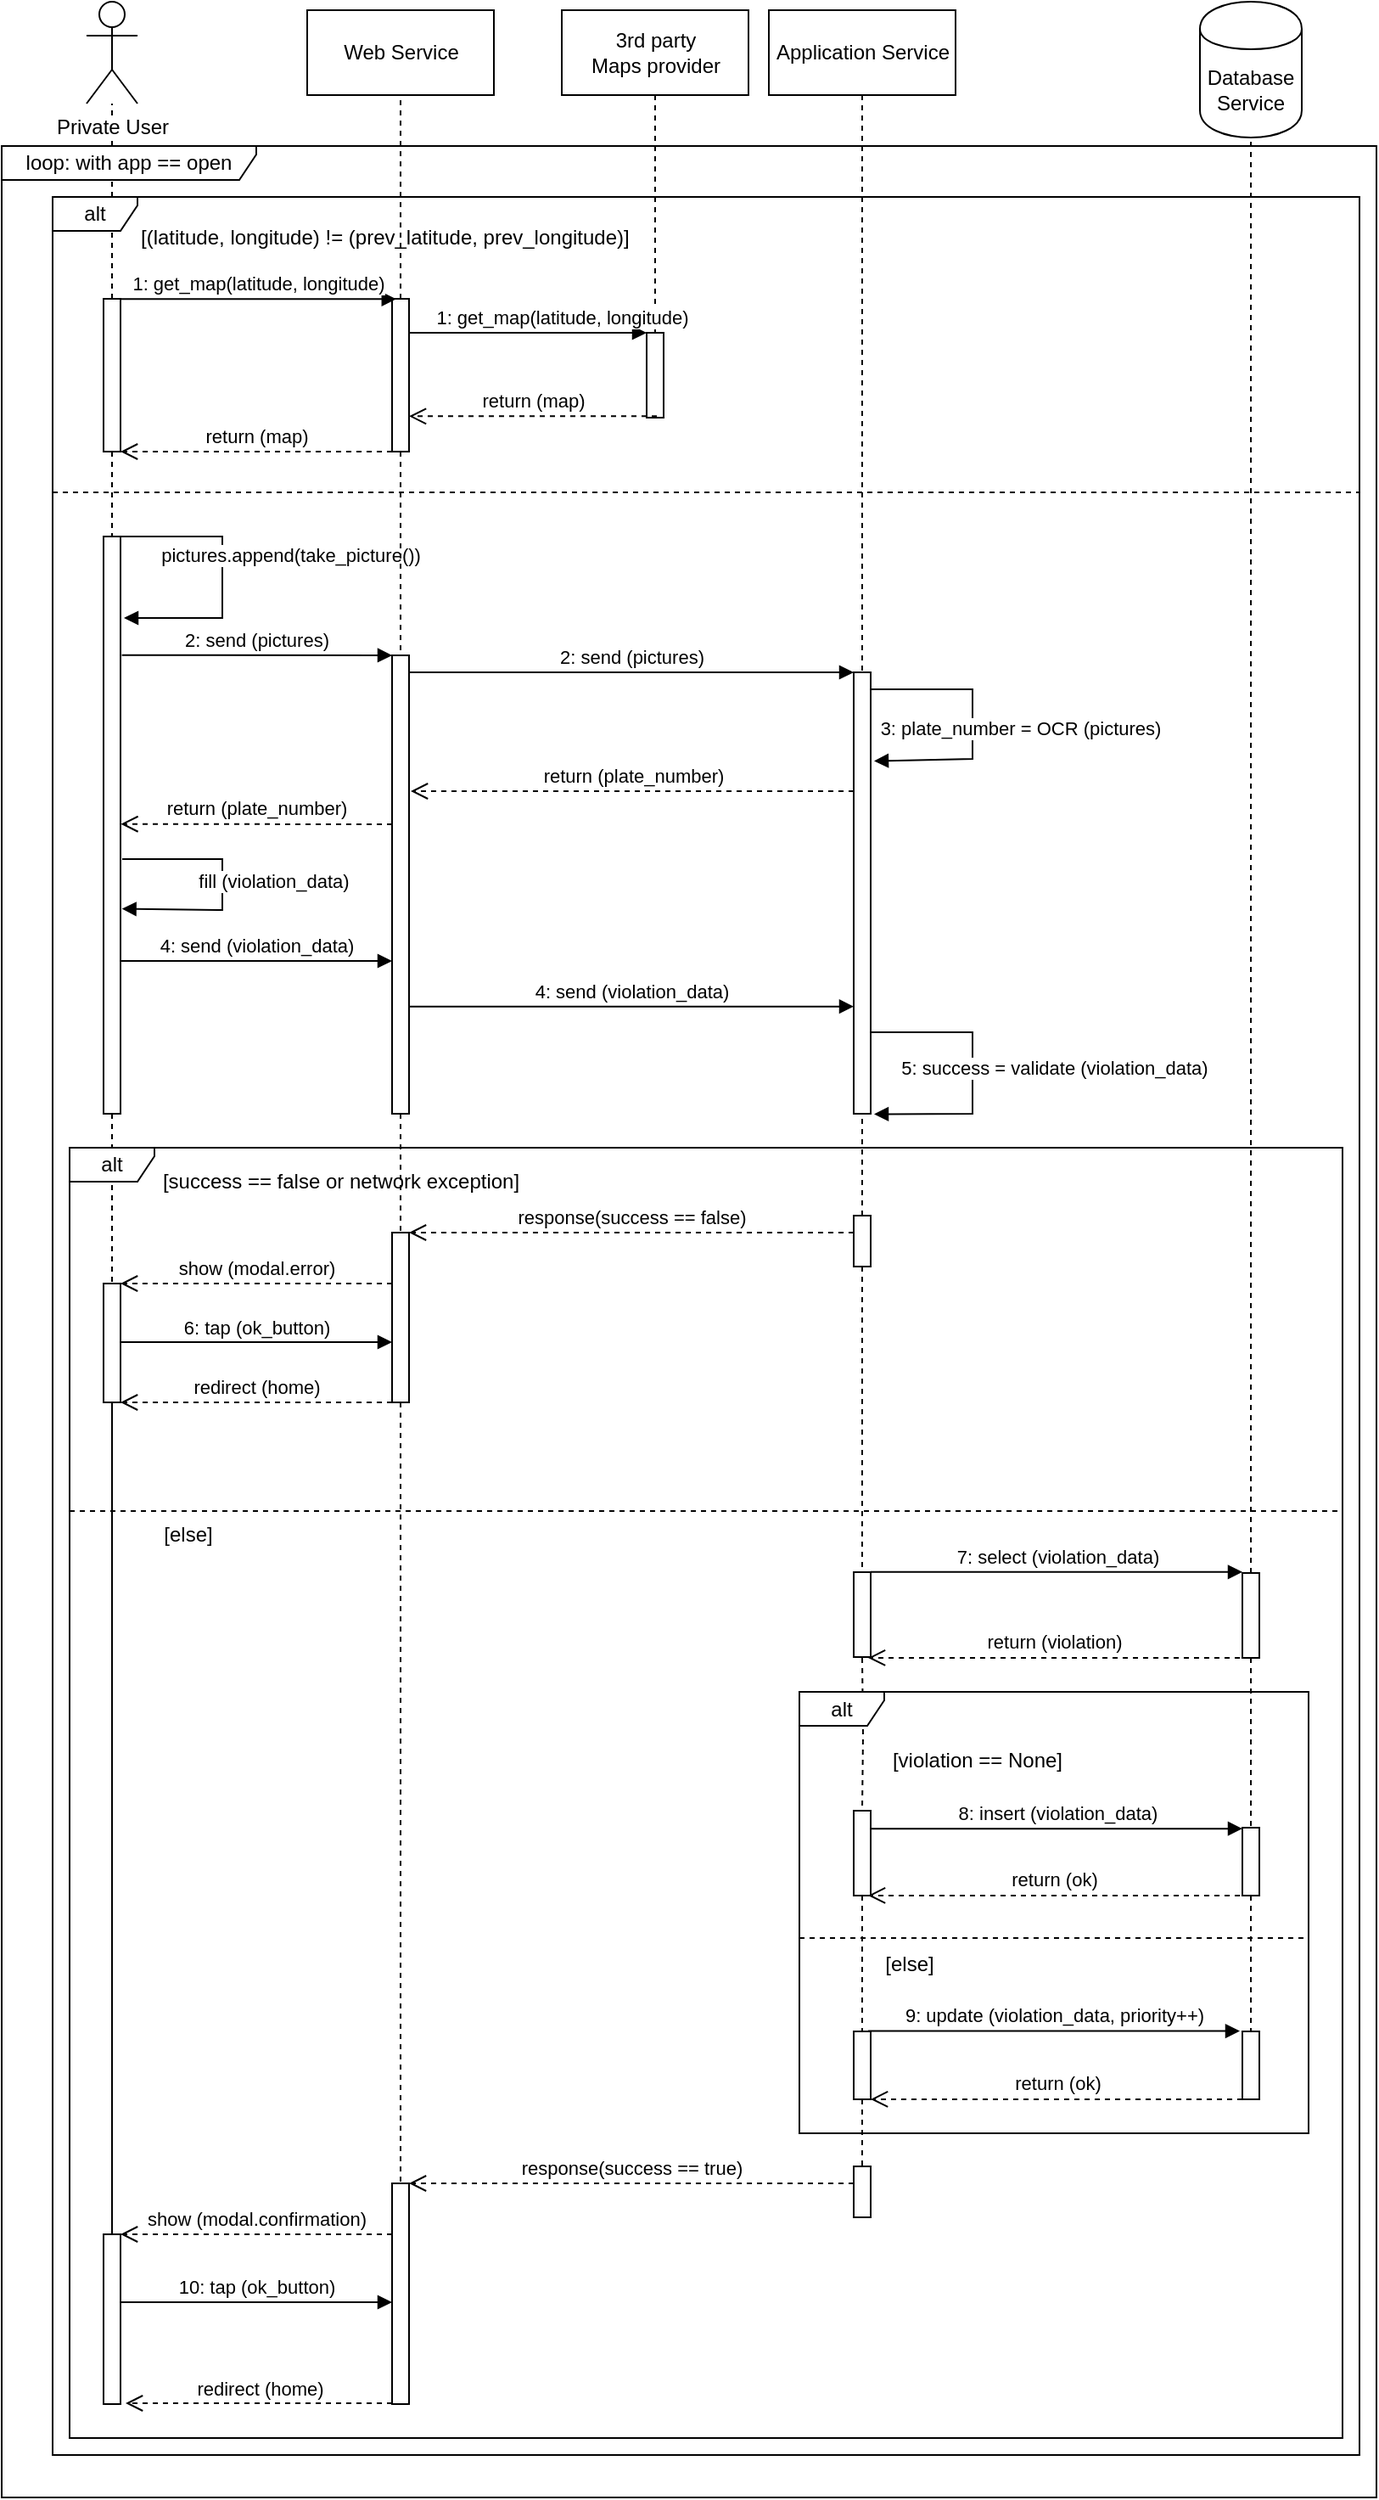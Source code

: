 <mxfile version="12.2.2" type="device" pages="1"><diagram id="Xesxn0rkYAWVuck-UJk9" name="Page-1"><mxGraphModel dx="1024" dy="627" grid="1" gridSize="10" guides="1" tooltips="1" connect="1" arrows="1" fold="1" page="1" pageScale="1" pageWidth="827" pageHeight="1169" math="0" shadow="0"><root><mxCell id="0"/><mxCell id="1" parent="0"/><mxCell id="rjnQx0mTPhsEG-jWqTn9-60" value="" style="edgeStyle=orthogonalEdgeStyle;rounded=0;orthogonalLoop=1;jettySize=auto;html=1;dashed=1;endArrow=none;endFill=0;" parent="1" target="rjnQx0mTPhsEG-jWqTn9-59" edge="1"><mxGeometry relative="1" as="geometry"><mxPoint x="507" y="980.5" as="sourcePoint"/></mxGeometry></mxCell><mxCell id="rjnQx0mTPhsEG-jWqTn9-55" value="alt" style="shape=umlFrame;whiteSpace=wrap;html=1;width=50;height=20;" parent="1" vertex="1"><mxGeometry x="470" y="1000.5" width="300" height="260" as="geometry"/></mxCell><mxCell id="rjnQx0mTPhsEG-jWqTn9-10" value="" style="edgeStyle=orthogonalEdgeStyle;rounded=0;orthogonalLoop=1;jettySize=auto;html=1;dashed=1;endArrow=none;endFill=0;" parent="1" source="rjnQx0mTPhsEG-jWqTn9-6" target="rjnQx0mTPhsEG-jWqTn9-1" edge="1"><mxGeometry relative="1" as="geometry"/></mxCell><mxCell id="rjnQx0mTPhsEG-jWqTn9-87" value="" style="edgeStyle=orthogonalEdgeStyle;rounded=0;orthogonalLoop=1;jettySize=auto;html=1;dashed=1;endArrow=none;endFill=0;" parent="1" source="rjnQx0mTPhsEG-jWqTn9-11" target="rjnQx0mTPhsEG-jWqTn9-86" edge="1"><mxGeometry relative="1" as="geometry"/></mxCell><mxCell id="rjnQx0mTPhsEG-jWqTn9-28" value="alt" style="shape=umlFrame;whiteSpace=wrap;html=1;width=50;height=20;" parent="1" vertex="1"><mxGeometry x="30" y="120" width="770" height="1330" as="geometry"/></mxCell><mxCell id="rjnQx0mTPhsEG-jWqTn9-75" value="alt" style="shape=umlFrame;whiteSpace=wrap;html=1;width=50;height=20;" parent="1" vertex="1"><mxGeometry x="40" y="680" width="750" height="760" as="geometry"/></mxCell><mxCell id="rjnQx0mTPhsEG-jWqTn9-30" value="loop: with app == open" style="shape=umlFrame;whiteSpace=wrap;html=1;width=150;height=20;" parent="1" vertex="1"><mxGeometry y="90" width="810" height="1385" as="geometry"/></mxCell><mxCell id="rjnQx0mTPhsEG-jWqTn9-1" value="Private User" style="shape=umlActor;verticalLabelPosition=bottom;labelBackgroundColor=#ffffff;verticalAlign=top;html=1;outlineConnect=0;" parent="1" vertex="1"><mxGeometry x="50" y="5" width="30" height="60" as="geometry"/></mxCell><mxCell id="rjnQx0mTPhsEG-jWqTn9-12" value="" style="edgeStyle=orthogonalEdgeStyle;rounded=0;orthogonalLoop=1;jettySize=auto;html=1;dashed=1;endArrow=none;endFill=0;" parent="1" source="rjnQx0mTPhsEG-jWqTn9-6" target="rjnQx0mTPhsEG-jWqTn9-11" edge="1"><mxGeometry relative="1" as="geometry"/></mxCell><mxCell id="rjnQx0mTPhsEG-jWqTn9-6" value="" style="html=1;points=[];perimeter=orthogonalPerimeter;" parent="1" vertex="1"><mxGeometry x="60" y="180" width="10" height="90" as="geometry"/></mxCell><mxCell id="rjnQx0mTPhsEG-jWqTn9-11" value="" style="html=1;points=[];perimeter=orthogonalPerimeter;" parent="1" vertex="1"><mxGeometry x="60" y="320" width="10" height="340" as="geometry"/></mxCell><mxCell id="rjnQx0mTPhsEG-jWqTn9-90" value="" style="edgeStyle=orthogonalEdgeStyle;rounded=0;orthogonalLoop=1;jettySize=auto;html=1;dashed=1;endArrow=none;endFill=0;" parent="1" source="rjnQx0mTPhsEG-jWqTn9-86" target="rjnQx0mTPhsEG-jWqTn9-89" edge="1"><mxGeometry relative="1" as="geometry"/></mxCell><mxCell id="rjnQx0mTPhsEG-jWqTn9-86" value="" style="html=1;points=[];perimeter=orthogonalPerimeter;" parent="1" vertex="1"><mxGeometry x="60" y="1320" width="10" height="100" as="geometry"/></mxCell><mxCell id="rjnQx0mTPhsEG-jWqTn9-13" value="" style="html=1;points=[];perimeter=orthogonalPerimeter;" parent="1" vertex="1"><mxGeometry x="380" y="200" width="10" height="50" as="geometry"/></mxCell><mxCell id="rjnQx0mTPhsEG-jWqTn9-18" value="" style="edgeStyle=orthogonalEdgeStyle;rounded=0;orthogonalLoop=1;jettySize=auto;html=1;dashed=1;endArrow=none;endFill=0;" parent="1" source="rjnQx0mTPhsEG-jWqTn9-15" target="rjnQx0mTPhsEG-jWqTn9-13" edge="1"><mxGeometry relative="1" as="geometry"/></mxCell><mxCell id="rjnQx0mTPhsEG-jWqTn9-15" value="3rd party&lt;br&gt;Maps provider" style="html=1;" parent="1" vertex="1"><mxGeometry x="330" y="10" width="110" height="50" as="geometry"/></mxCell><mxCell id="rjnQx0mTPhsEG-jWqTn9-20" value="" style="edgeStyle=orthogonalEdgeStyle;rounded=0;orthogonalLoop=1;jettySize=auto;html=1;dashed=1;endArrow=none;endFill=0;" parent="1" source="rjnQx0mTPhsEG-jWqTn9-17" target="rjnQx0mTPhsEG-jWqTn9-19" edge="1"><mxGeometry relative="1" as="geometry"/></mxCell><mxCell id="rjnQx0mTPhsEG-jWqTn9-17" value="Application Service" style="html=1;" parent="1" vertex="1"><mxGeometry x="452" y="10" width="110" height="50" as="geometry"/></mxCell><mxCell id="rjnQx0mTPhsEG-jWqTn9-19" value="" style="html=1;points=[];perimeter=orthogonalPerimeter;" parent="1" vertex="1"><mxGeometry x="502" y="400" width="10" height="260" as="geometry"/></mxCell><mxCell id="rjnQx0mTPhsEG-jWqTn9-62" value="" style="edgeStyle=orthogonalEdgeStyle;rounded=0;orthogonalLoop=1;jettySize=auto;html=1;dashed=1;endArrow=none;endFill=0;" parent="1" source="rjnQx0mTPhsEG-jWqTn9-59" target="rjnQx0mTPhsEG-jWqTn9-61" edge="1"><mxGeometry relative="1" as="geometry"/></mxCell><mxCell id="rjnQx0mTPhsEG-jWqTn9-59" value="" style="html=1;points=[];perimeter=orthogonalPerimeter;" parent="1" vertex="1"><mxGeometry x="502" y="1070.5" width="10" height="50" as="geometry"/></mxCell><mxCell id="rjnQx0mTPhsEG-jWqTn9-72" value="" style="edgeStyle=orthogonalEdgeStyle;rounded=0;orthogonalLoop=1;jettySize=auto;html=1;dashed=1;endArrow=none;endFill=0;" parent="1" source="rjnQx0mTPhsEG-jWqTn9-61" target="rjnQx0mTPhsEG-jWqTn9-71" edge="1"><mxGeometry relative="1" as="geometry"/></mxCell><mxCell id="rjnQx0mTPhsEG-jWqTn9-61" value="" style="html=1;points=[];perimeter=orthogonalPerimeter;" parent="1" vertex="1"><mxGeometry x="502" y="1200.5" width="10" height="40" as="geometry"/></mxCell><mxCell id="rjnQx0mTPhsEG-jWqTn9-71" value="" style="html=1;points=[];perimeter=orthogonalPerimeter;" parent="1" vertex="1"><mxGeometry x="502" y="1280" width="10" height="30" as="geometry"/></mxCell><mxCell id="rjnQx0mTPhsEG-jWqTn9-23" value="1: get_map(latitude, longitude)" style="html=1;verticalAlign=bottom;endArrow=block;" parent="1" source="2nIpcYPTNQDCciDtL_I8-3" target="rjnQx0mTPhsEG-jWqTn9-13" edge="1"><mxGeometry x="0.571" y="-20" width="80" relative="1" as="geometry"><mxPoint x="225" y="191" as="sourcePoint"/><mxPoint x="360" y="190" as="targetPoint"/><mxPoint x="-20" y="-20" as="offset"/><Array as="points"><mxPoint x="350" y="200"/></Array></mxGeometry></mxCell><mxCell id="rjnQx0mTPhsEG-jWqTn9-27" value="return (map)" style="html=1;verticalAlign=bottom;endArrow=open;dashed=1;endSize=8;exitX=0.6;exitY=0.983;exitDx=0;exitDy=0;exitPerimeter=0;" parent="1" source="rjnQx0mTPhsEG-jWqTn9-13" target="2nIpcYPTNQDCciDtL_I8-3" edge="1"><mxGeometry relative="1" as="geometry"><mxPoint x="360" y="249" as="sourcePoint"/><mxPoint x="250" y="250" as="targetPoint"/></mxGeometry></mxCell><mxCell id="rjnQx0mTPhsEG-jWqTn9-31" value="" style="line;strokeWidth=1;fillColor=none;align=left;verticalAlign=middle;spacingTop=-1;spacingLeft=3;spacingRight=3;rotatable=0;labelPosition=right;points=[];portConstraint=eastwest;dashed=1;" parent="1" vertex="1"><mxGeometry x="30" y="290" width="770" height="8" as="geometry"/></mxCell><mxCell id="rjnQx0mTPhsEG-jWqTn9-34" value="[(latitude, longitude) != (prev_latitude, prev_longitude)]" style="text;html=1;" parent="1" vertex="1"><mxGeometry x="80" y="130" width="300" height="30" as="geometry"/></mxCell><mxCell id="rjnQx0mTPhsEG-jWqTn9-36" value="pictures.append(take_picture())" style="html=1;verticalAlign=bottom;endArrow=block;rounded=0;" parent="1" edge="1"><mxGeometry x="-0.036" y="40" width="80" relative="1" as="geometry"><mxPoint x="70" y="320" as="sourcePoint"/><mxPoint x="72" y="368" as="targetPoint"/><Array as="points"><mxPoint x="130" y="320"/><mxPoint x="130" y="340"/><mxPoint x="130" y="368"/></Array><mxPoint as="offset"/></mxGeometry></mxCell><mxCell id="rjnQx0mTPhsEG-jWqTn9-37" value="2: send (pictures)" style="html=1;verticalAlign=bottom;endArrow=block;" parent="1" source="2nIpcYPTNQDCciDtL_I8-12" target="rjnQx0mTPhsEG-jWqTn9-19" edge="1"><mxGeometry width="80" relative="1" as="geometry"><mxPoint x="70" y="399.5" as="sourcePoint"/><mxPoint x="270" y="399.5" as="targetPoint"/><mxPoint as="offset"/><Array as="points"><mxPoint x="290" y="400"/></Array></mxGeometry></mxCell><mxCell id="rjnQx0mTPhsEG-jWqTn9-38" value="3: plate_number = OCR (pictures)" style="html=1;verticalAlign=bottom;endArrow=block;entryX=1.2;entryY=0.201;entryDx=0;entryDy=0;entryPerimeter=0;rounded=0;" parent="1" target="rjnQx0mTPhsEG-jWqTn9-19" edge="1"><mxGeometry x="0.155" y="28" width="80" relative="1" as="geometry"><mxPoint x="512" y="410" as="sourcePoint"/><mxPoint x="514" y="458.24" as="targetPoint"/><Array as="points"><mxPoint x="572" y="410"/><mxPoint x="572" y="430"/><mxPoint x="572" y="451"/></Array><mxPoint as="offset"/></mxGeometry></mxCell><mxCell id="rjnQx0mTPhsEG-jWqTn9-40" value="4: send (violation_data)" style="html=1;verticalAlign=bottom;endArrow=block;" parent="1" target="2nIpcYPTNQDCciDtL_I8-12" edge="1"><mxGeometry width="80" relative="1" as="geometry"><mxPoint x="70" y="570" as="sourcePoint"/><mxPoint x="501.5" y="560" as="targetPoint"/><mxPoint as="offset"/></mxGeometry></mxCell><mxCell id="rjnQx0mTPhsEG-jWqTn9-41" value="5: success = validate (violation_data)" style="html=1;verticalAlign=bottom;endArrow=block;entryX=1.2;entryY=0.728;entryDx=0;entryDy=0;entryPerimeter=0;rounded=0;" parent="1" edge="1"><mxGeometry x="0.084" y="48" width="80" relative="1" as="geometry"><mxPoint x="512" y="612" as="sourcePoint"/><mxPoint x="514" y="660.24" as="targetPoint"/><Array as="points"><mxPoint x="572" y="612"/><mxPoint x="572" y="632"/><mxPoint x="572" y="660"/></Array><mxPoint as="offset"/></mxGeometry></mxCell><mxCell id="rjnQx0mTPhsEG-jWqTn9-49" value="" style="edgeStyle=orthogonalEdgeStyle;rounded=0;orthogonalLoop=1;jettySize=auto;html=1;endArrow=none;endFill=0;dashed=1;entryX=0.5;entryY=1;entryDx=0;entryDy=0;" parent="1" source="rjnQx0mTPhsEG-jWqTn9-44" target="VxePRGAUiedj6k2U9C9b-1" edge="1"><mxGeometry relative="1" as="geometry"><mxPoint x="735" y="70" as="targetPoint"/></mxGeometry></mxCell><mxCell id="rjnQx0mTPhsEG-jWqTn9-65" value="" style="edgeStyle=orthogonalEdgeStyle;rounded=0;orthogonalLoop=1;jettySize=auto;html=1;dashed=1;endArrow=none;endFill=0;" parent="1" source="rjnQx0mTPhsEG-jWqTn9-44" target="rjnQx0mTPhsEG-jWqTn9-63" edge="1"><mxGeometry relative="1" as="geometry"/></mxCell><mxCell id="rjnQx0mTPhsEG-jWqTn9-44" value="" style="html=1;points=[];perimeter=orthogonalPerimeter;" parent="1" vertex="1"><mxGeometry x="731" y="930.5" width="10" height="50" as="geometry"/></mxCell><mxCell id="rjnQx0mTPhsEG-jWqTn9-68" value="" style="edgeStyle=orthogonalEdgeStyle;rounded=0;orthogonalLoop=1;jettySize=auto;html=1;dashed=1;endArrow=none;endFill=0;" parent="1" source="rjnQx0mTPhsEG-jWqTn9-63" target="rjnQx0mTPhsEG-jWqTn9-67" edge="1"><mxGeometry relative="1" as="geometry"/></mxCell><mxCell id="rjnQx0mTPhsEG-jWqTn9-63" value="" style="html=1;points=[];perimeter=orthogonalPerimeter;" parent="1" vertex="1"><mxGeometry x="731" y="1080.5" width="10" height="40" as="geometry"/></mxCell><mxCell id="rjnQx0mTPhsEG-jWqTn9-67" value="" style="html=1;points=[];perimeter=orthogonalPerimeter;" parent="1" vertex="1"><mxGeometry x="731" y="1200.5" width="10" height="40" as="geometry"/></mxCell><mxCell id="rjnQx0mTPhsEG-jWqTn9-50" value="8: insert (violation_data)" style="html=1;verticalAlign=bottom;endArrow=block;exitX=1;exitY=0.212;exitDx=0;exitDy=0;exitPerimeter=0;" parent="1" source="rjnQx0mTPhsEG-jWqTn9-59" target="rjnQx0mTPhsEG-jWqTn9-63" edge="1"><mxGeometry width="80" relative="1" as="geometry"><mxPoint x="512" y="1045.5" as="sourcePoint"/><mxPoint x="731" y="1103.7" as="targetPoint"/><mxPoint as="offset"/></mxGeometry></mxCell><mxCell id="rjnQx0mTPhsEG-jWqTn9-52" value="7: select (violation_data)" style="html=1;verticalAlign=bottom;endArrow=block;" parent="1" edge="1"><mxGeometry width="80" relative="1" as="geometry"><mxPoint x="512" y="929.91" as="sourcePoint"/><mxPoint x="731" y="929.91" as="targetPoint"/><mxPoint as="offset"/></mxGeometry></mxCell><mxCell id="rjnQx0mTPhsEG-jWqTn9-53" value="return (ok)" style="html=1;verticalAlign=bottom;endArrow=open;dashed=1;endSize=8;entryX=0.14;entryY=0.294;entryDx=0;entryDy=0;entryPerimeter=0;" parent="1" edge="1"><mxGeometry relative="1" as="geometry"><mxPoint x="729.5" y="1120.48" as="sourcePoint"/><mxPoint x="510.5" y="1120.48" as="targetPoint"/></mxGeometry></mxCell><mxCell id="rjnQx0mTPhsEG-jWqTn9-56" value="[violation == None]" style="text;html=1;strokeColor=none;fillColor=none;align=center;verticalAlign=middle;whiteSpace=wrap;rounded=0;" parent="1" vertex="1"><mxGeometry x="520" y="1030.5" width="110" height="20" as="geometry"/></mxCell><mxCell id="rjnQx0mTPhsEG-jWqTn9-57" value="[else]" style="text;html=1;strokeColor=none;fillColor=none;align=center;verticalAlign=middle;whiteSpace=wrap;rounded=0;" parent="1" vertex="1"><mxGeometry x="520" y="1150.5" width="30" height="20" as="geometry"/></mxCell><mxCell id="rjnQx0mTPhsEG-jWqTn9-58" value="" style="line;strokeWidth=1;fillColor=none;align=left;verticalAlign=middle;spacingTop=-1;spacingLeft=3;spacingRight=3;rotatable=0;labelPosition=right;points=[];portConstraint=eastwest;dashed=1;" parent="1" vertex="1"><mxGeometry x="470" y="1141.5" width="300" height="8" as="geometry"/></mxCell><mxCell id="rjnQx0mTPhsEG-jWqTn9-66" value="return (violation)" style="html=1;verticalAlign=bottom;endArrow=open;dashed=1;endSize=8;entryX=0.14;entryY=0.294;entryDx=0;entryDy=0;entryPerimeter=0;" parent="1" edge="1"><mxGeometry relative="1" as="geometry"><mxPoint x="729.5" y="980.48" as="sourcePoint"/><mxPoint x="510.5" y="980.48" as="targetPoint"/></mxGeometry></mxCell><mxCell id="rjnQx0mTPhsEG-jWqTn9-69" value="9: update (violation_data, priority++)" style="html=1;verticalAlign=bottom;endArrow=block;exitX=1;exitY=0.116;exitDx=0;exitDy=0;exitPerimeter=0;" parent="1" edge="1"><mxGeometry width="80" relative="1" as="geometry"><mxPoint x="510.5" y="1200.3" as="sourcePoint"/><mxPoint x="729.5" y="1200.3" as="targetPoint"/><mxPoint as="offset"/></mxGeometry></mxCell><mxCell id="rjnQx0mTPhsEG-jWqTn9-70" value="return (ok)" style="html=1;verticalAlign=bottom;endArrow=open;dashed=1;endSize=8;entryX=0.14;entryY=0.294;entryDx=0;entryDy=0;entryPerimeter=0;" parent="1" edge="1"><mxGeometry relative="1" as="geometry"><mxPoint x="731" y="1240.48" as="sourcePoint"/><mxPoint x="512" y="1240.48" as="targetPoint"/></mxGeometry></mxCell><mxCell id="rjnQx0mTPhsEG-jWqTn9-73" value="show (modal.confirmation)" style="html=1;verticalAlign=bottom;endArrow=open;dashed=1;endSize=8;" parent="1" source="2nIpcYPTNQDCciDtL_I8-20" target="rjnQx0mTPhsEG-jWqTn9-86" edge="1"><mxGeometry relative="1" as="geometry"><mxPoint x="502" y="1300" as="sourcePoint"/><mxPoint x="73" y="1300.5" as="targetPoint"/><Array as="points"><mxPoint x="120" y="1320"/></Array></mxGeometry></mxCell><mxCell id="rjnQx0mTPhsEG-jWqTn9-76" value="" style="line;strokeWidth=1;fillColor=none;align=left;verticalAlign=middle;spacingTop=-1;spacingLeft=3;spacingRight=3;rotatable=0;labelPosition=right;points=[];portConstraint=eastwest;dashed=1;" parent="1" vertex="1"><mxGeometry x="40" y="890" width="750" height="8" as="geometry"/></mxCell><mxCell id="rjnQx0mTPhsEG-jWqTn9-79" value="" style="edgeStyle=orthogonalEdgeStyle;rounded=0;orthogonalLoop=1;jettySize=auto;html=1;dashed=1;endArrow=none;endFill=0;" parent="1" source="rjnQx0mTPhsEG-jWqTn9-78" target="rjnQx0mTPhsEG-jWqTn9-19" edge="1"><mxGeometry relative="1" as="geometry"/></mxCell><mxCell id="rjnQx0mTPhsEG-jWqTn9-81" value="" style="edgeStyle=orthogonalEdgeStyle;rounded=0;orthogonalLoop=1;jettySize=auto;html=1;dashed=1;endArrow=none;endFill=0;" parent="1" source="rjnQx0mTPhsEG-jWqTn9-78" target="rjnQx0mTPhsEG-jWqTn9-80" edge="1"><mxGeometry relative="1" as="geometry"/></mxCell><mxCell id="rjnQx0mTPhsEG-jWqTn9-78" value="" style="html=1;points=[];perimeter=orthogonalPerimeter;" parent="1" vertex="1"><mxGeometry x="502" y="720" width="10" height="30" as="geometry"/></mxCell><mxCell id="rjnQx0mTPhsEG-jWqTn9-80" value="" style="html=1;points=[];perimeter=orthogonalPerimeter;" parent="1" vertex="1"><mxGeometry x="502" y="930" width="10" height="50" as="geometry"/></mxCell><mxCell id="rjnQx0mTPhsEG-jWqTn9-82" value="fill (violation_data)" style="html=1;verticalAlign=bottom;endArrow=block;rounded=0;entryX=1.08;entryY=0.645;entryDx=0;entryDy=0;entryPerimeter=0;" parent="1" target="rjnQx0mTPhsEG-jWqTn9-11" edge="1"><mxGeometry x="0.084" y="30" width="80" relative="1" as="geometry"><mxPoint x="71" y="510" as="sourcePoint"/><mxPoint x="72" y="549" as="targetPoint"/><Array as="points"><mxPoint x="130" y="510"/><mxPoint x="130" y="521"/><mxPoint x="130" y="540"/></Array><mxPoint as="offset"/></mxGeometry></mxCell><mxCell id="rjnQx0mTPhsEG-jWqTn9-84" value="[success == false or network exception]" style="text;html=1;strokeColor=none;fillColor=none;align=center;verticalAlign=middle;whiteSpace=wrap;rounded=0;" parent="1" vertex="1"><mxGeometry x="90" y="690" width="220" height="20" as="geometry"/></mxCell><mxCell id="rjnQx0mTPhsEG-jWqTn9-85" value="[else]" style="text;html=1;strokeColor=none;fillColor=none;align=center;verticalAlign=middle;whiteSpace=wrap;rounded=0;" parent="1" vertex="1"><mxGeometry x="80" y="898" width="60" height="20" as="geometry"/></mxCell><mxCell id="rjnQx0mTPhsEG-jWqTn9-89" value="" style="html=1;points=[];perimeter=orthogonalPerimeter;" parent="1" vertex="1"><mxGeometry x="60" y="760" width="10" height="70" as="geometry"/></mxCell><mxCell id="rjnQx0mTPhsEG-jWqTn9-93" value="show (modal.error)" style="html=1;verticalAlign=bottom;endArrow=open;dashed=1;endSize=8;" parent="1" source="2nIpcYPTNQDCciDtL_I8-18" target="rjnQx0mTPhsEG-jWqTn9-89" edge="1"><mxGeometry relative="1" as="geometry"><mxPoint x="220" y="740" as="sourcePoint"/><mxPoint x="67" y="740" as="targetPoint"/><Array as="points"><mxPoint x="90" y="760"/></Array></mxGeometry></mxCell><mxCell id="rjnQx0mTPhsEG-jWqTn9-94" value="6: tap (ok_button)" style="html=1;verticalAlign=bottom;endArrow=block;" parent="1" edge="1"><mxGeometry width="80" relative="1" as="geometry"><mxPoint x="70" y="794.5" as="sourcePoint"/><mxPoint x="230" y="794.5" as="targetPoint"/><mxPoint as="offset"/></mxGeometry></mxCell><mxCell id="rjnQx0mTPhsEG-jWqTn9-95" value="redirect (home)" style="html=1;verticalAlign=bottom;endArrow=open;dashed=1;endSize=8;" parent="1" source="2nIpcYPTNQDCciDtL_I8-18" edge="1"><mxGeometry relative="1" as="geometry"><mxPoint x="217" y="830" as="sourcePoint"/><mxPoint x="70" y="830" as="targetPoint"/></mxGeometry></mxCell><mxCell id="rjnQx0mTPhsEG-jWqTn9-96" value="10: tap (ok_button)" style="html=1;verticalAlign=bottom;endArrow=block;" parent="1" target="2nIpcYPTNQDCciDtL_I8-20" edge="1"><mxGeometry width="80" relative="1" as="geometry"><mxPoint x="70" y="1360" as="sourcePoint"/><mxPoint x="502" y="1360" as="targetPoint"/><mxPoint as="offset"/></mxGeometry></mxCell><mxCell id="rjnQx0mTPhsEG-jWqTn9-97" value="redirect (home)" style="html=1;verticalAlign=bottom;endArrow=open;dashed=1;endSize=8;" parent="1" source="2nIpcYPTNQDCciDtL_I8-20" edge="1"><mxGeometry relative="1" as="geometry"><mxPoint x="502" y="1419.5" as="sourcePoint"/><mxPoint x="73" y="1419.5" as="targetPoint"/></mxGeometry></mxCell><mxCell id="2nIpcYPTNQDCciDtL_I8-1" value="Web Service" style="html=1;" parent="1" vertex="1"><mxGeometry x="180" y="10" width="110" height="50" as="geometry"/></mxCell><mxCell id="2nIpcYPTNQDCciDtL_I8-5" value="" style="edgeStyle=orthogonalEdgeStyle;rounded=0;orthogonalLoop=1;jettySize=auto;html=1;labelBackgroundColor=none;startArrow=none;startFill=0;endArrow=none;endFill=0;entryX=0.5;entryY=1;entryDx=0;entryDy=0;dashed=1;" parent="1" source="2nIpcYPTNQDCciDtL_I8-3" target="2nIpcYPTNQDCciDtL_I8-1" edge="1"><mxGeometry relative="1" as="geometry"><mxPoint x="220" y="103.5" as="targetPoint"/></mxGeometry></mxCell><mxCell id="2nIpcYPTNQDCciDtL_I8-13" value="" style="edgeStyle=orthogonalEdgeStyle;rounded=0;orthogonalLoop=1;jettySize=auto;html=1;dashed=1;labelBackgroundColor=none;startArrow=none;startFill=0;endArrow=none;endFill=0;" parent="1" source="2nIpcYPTNQDCciDtL_I8-3" target="2nIpcYPTNQDCciDtL_I8-12" edge="1"><mxGeometry relative="1" as="geometry"/></mxCell><mxCell id="2nIpcYPTNQDCciDtL_I8-3" value="" style="html=1;points=[];perimeter=orthogonalPerimeter;" parent="1" vertex="1"><mxGeometry x="230" y="180" width="10" height="90" as="geometry"/></mxCell><mxCell id="2nIpcYPTNQDCciDtL_I8-19" value="" style="edgeStyle=orthogonalEdgeStyle;rounded=0;orthogonalLoop=1;jettySize=auto;html=1;dashed=1;labelBackgroundColor=none;startArrow=none;startFill=0;endArrow=none;endFill=0;" parent="1" source="2nIpcYPTNQDCciDtL_I8-12" target="2nIpcYPTNQDCciDtL_I8-18" edge="1"><mxGeometry relative="1" as="geometry"/></mxCell><mxCell id="2nIpcYPTNQDCciDtL_I8-12" value="" style="html=1;points=[];perimeter=orthogonalPerimeter;" parent="1" vertex="1"><mxGeometry x="230" y="390" width="10" height="270" as="geometry"/></mxCell><mxCell id="2nIpcYPTNQDCciDtL_I8-21" value="" style="edgeStyle=orthogonalEdgeStyle;rounded=0;orthogonalLoop=1;jettySize=auto;html=1;dashed=1;labelBackgroundColor=none;startArrow=none;startFill=0;endArrow=none;endFill=0;" parent="1" source="2nIpcYPTNQDCciDtL_I8-18" target="2nIpcYPTNQDCciDtL_I8-20" edge="1"><mxGeometry relative="1" as="geometry"/></mxCell><mxCell id="2nIpcYPTNQDCciDtL_I8-18" value="" style="html=1;points=[];perimeter=orthogonalPerimeter;" parent="1" vertex="1"><mxGeometry x="230" y="730" width="10" height="100" as="geometry"/></mxCell><mxCell id="2nIpcYPTNQDCciDtL_I8-20" value="" style="html=1;points=[];perimeter=orthogonalPerimeter;" parent="1" vertex="1"><mxGeometry x="230" y="1290" width="10" height="130" as="geometry"/></mxCell><mxCell id="2nIpcYPTNQDCciDtL_I8-6" value="1: get_map(latitude, longitude)" style="html=1;verticalAlign=bottom;endArrow=block;entryX=0.24;entryY=0.002;entryDx=0;entryDy=0;entryPerimeter=0;" parent="1" source="rjnQx0mTPhsEG-jWqTn9-6" target="2nIpcYPTNQDCciDtL_I8-3" edge="1"><mxGeometry x="-0.005" width="80" relative="1" as="geometry"><mxPoint x="70" y="190" as="sourcePoint"/><mxPoint x="205" y="180" as="targetPoint"/><mxPoint as="offset"/><Array as="points"/></mxGeometry></mxCell><mxCell id="2nIpcYPTNQDCciDtL_I8-7" value="return (map)" style="html=1;verticalAlign=bottom;endArrow=open;dashed=1;endSize=8;" parent="1" source="2nIpcYPTNQDCciDtL_I8-3" target="rjnQx0mTPhsEG-jWqTn9-6" edge="1"><mxGeometry relative="1" as="geometry"><mxPoint x="220" y="269" as="sourcePoint"/><mxPoint x="90" y="269" as="targetPoint"/><Array as="points"><mxPoint x="200" y="270"/></Array></mxGeometry></mxCell><mxCell id="2nIpcYPTNQDCciDtL_I8-14" value="2: send (pictures)" style="html=1;verticalAlign=bottom;endArrow=block;exitX=1.28;exitY=0.78;exitDx=0;exitDy=0;exitPerimeter=0;" parent="1" edge="1"><mxGeometry width="80" relative="1" as="geometry"><mxPoint x="70.8" y="389.9" as="sourcePoint"/><mxPoint x="230" y="390" as="targetPoint"/><mxPoint as="offset"/></mxGeometry></mxCell><mxCell id="2nIpcYPTNQDCciDtL_I8-15" value="return (plate_number)" style="html=1;verticalAlign=bottom;endArrow=open;dashed=1;endSize=8;" parent="1" edge="1"><mxGeometry relative="1" as="geometry"><mxPoint x="502" y="470" as="sourcePoint"/><mxPoint x="241" y="470" as="targetPoint"/></mxGeometry></mxCell><mxCell id="2nIpcYPTNQDCciDtL_I8-16" value="return (plate_number)" style="html=1;verticalAlign=bottom;endArrow=open;dashed=1;endSize=8;entryX=1.12;entryY=0.922;entryDx=0;entryDy=0;entryPerimeter=0;" parent="1" edge="1"><mxGeometry relative="1" as="geometry"><mxPoint x="230" y="489.5" as="sourcePoint"/><mxPoint x="70.2" y="489.36" as="targetPoint"/></mxGeometry></mxCell><mxCell id="2nIpcYPTNQDCciDtL_I8-17" value="4: send (violation_data)" style="html=1;verticalAlign=bottom;endArrow=block;exitX=1.04;exitY=0.766;exitDx=0;exitDy=0;exitPerimeter=0;" parent="1" source="2nIpcYPTNQDCciDtL_I8-12" target="rjnQx0mTPhsEG-jWqTn9-19" edge="1"><mxGeometry width="80" relative="1" as="geometry"><mxPoint x="240" y="580" as="sourcePoint"/><mxPoint x="400" y="580" as="targetPoint"/><mxPoint as="offset"/></mxGeometry></mxCell><mxCell id="2nIpcYPTNQDCciDtL_I8-22" value="response(success == true)" style="html=1;verticalAlign=bottom;endArrow=open;dashed=1;endSize=8;" parent="1" target="2nIpcYPTNQDCciDtL_I8-20" edge="1"><mxGeometry relative="1" as="geometry"><mxPoint x="502" y="1290" as="sourcePoint"/><mxPoint x="342" y="1290" as="targetPoint"/><Array as="points"><mxPoint x="392" y="1290"/></Array></mxGeometry></mxCell><mxCell id="2nIpcYPTNQDCciDtL_I8-23" value="response(success == false)" style="html=1;verticalAlign=bottom;endArrow=open;dashed=1;endSize=8;" parent="1" target="2nIpcYPTNQDCciDtL_I8-18" edge="1"><mxGeometry relative="1" as="geometry"><mxPoint x="502" y="730" as="sourcePoint"/><mxPoint x="342" y="730" as="targetPoint"/><Array as="points"><mxPoint x="362" y="730"/></Array></mxGeometry></mxCell><mxCell id="VxePRGAUiedj6k2U9C9b-1" value="Database Service" style="shape=cylinder;whiteSpace=wrap;html=1;boundedLbl=1;backgroundOutline=1;" vertex="1" parent="1"><mxGeometry x="706" y="5" width="60" height="80" as="geometry"/></mxCell></root></mxGraphModel></diagram></mxfile>
